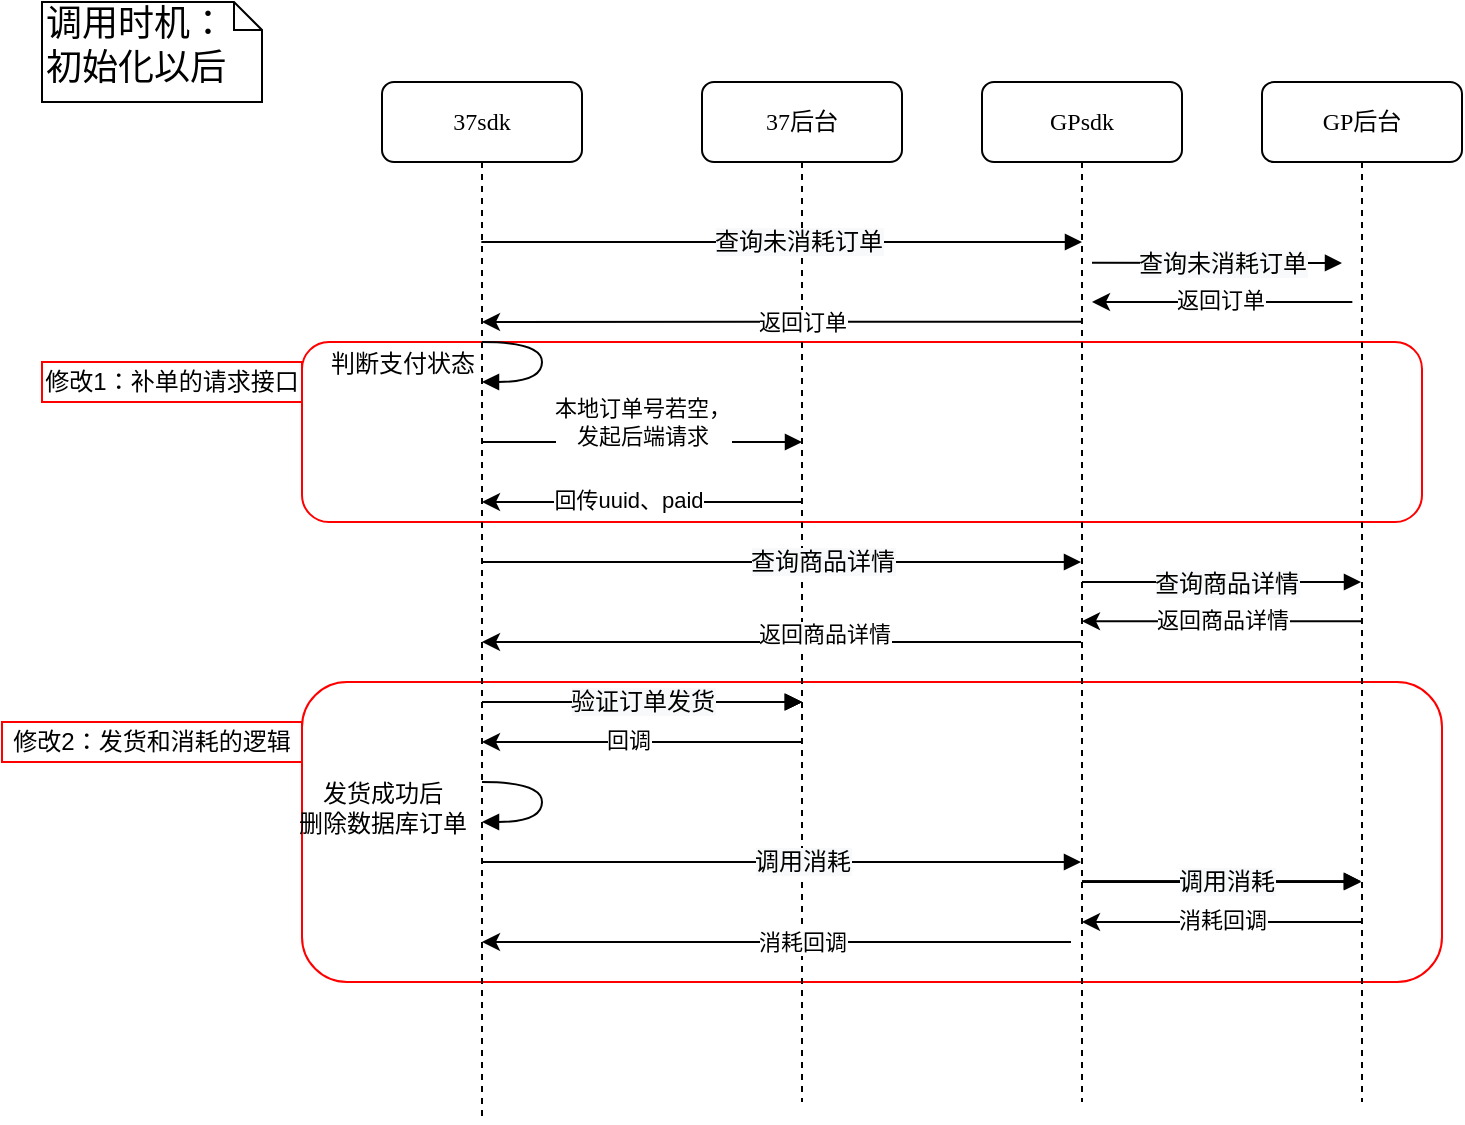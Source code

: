 <mxfile version="13.7.4" type="github">
  <diagram id="1cnJid6_njbCuUtxefit" name="Page-1">
    <mxGraphModel dx="1662" dy="762" grid="1" gridSize="10" guides="1" tooltips="1" connect="1" arrows="1" fold="1" page="1" pageScale="1" pageWidth="827" pageHeight="1169" math="0" shadow="0">
      <root>
        <mxCell id="0" />
        <mxCell id="1" parent="0" />
        <mxCell id="scO2GmfYYuCDnMHL7bil-2" value="" style="rounded=1;whiteSpace=wrap;html=1;strokeColor=#FF0000;" vertex="1" parent="1">
          <mxGeometry x="200" y="420" width="570" height="150" as="geometry" />
        </mxCell>
        <mxCell id="scO2GmfYYuCDnMHL7bil-1" value="" style="rounded=1;whiteSpace=wrap;html=1;strokeColor=#FF0000;" vertex="1" parent="1">
          <mxGeometry x="200" y="250" width="560" height="90" as="geometry" />
        </mxCell>
        <mxCell id="GKRDgaswz_O-gcdJ8R2l-1" value="37sdk" style="shape=umlLifeline;perimeter=lifelinePerimeter;whiteSpace=wrap;html=1;container=1;collapsible=0;recursiveResize=0;outlineConnect=0;rounded=1;shadow=0;comic=0;labelBackgroundColor=none;strokeWidth=1;fontFamily=Verdana;fontSize=12;align=center;" parent="1" vertex="1">
          <mxGeometry x="240" y="120" width="100" height="520" as="geometry" />
        </mxCell>
        <mxCell id="GKRDgaswz_O-gcdJ8R2l-2" value="37后台" style="shape=umlLifeline;perimeter=lifelinePerimeter;whiteSpace=wrap;html=1;container=1;collapsible=0;recursiveResize=0;outlineConnect=0;rounded=1;shadow=0;comic=0;labelBackgroundColor=none;strokeWidth=1;fontFamily=Verdana;fontSize=12;align=center;" parent="1" vertex="1">
          <mxGeometry x="400" y="120" width="100" height="510" as="geometry" />
        </mxCell>
        <mxCell id="GKRDgaswz_O-gcdJ8R2l-3" value="GPsdk" style="shape=umlLifeline;perimeter=lifelinePerimeter;whiteSpace=wrap;html=1;container=1;collapsible=0;recursiveResize=0;outlineConnect=0;rounded=1;shadow=0;comic=0;labelBackgroundColor=none;strokeWidth=1;fontFamily=Verdana;fontSize=12;align=center;" parent="1" vertex="1">
          <mxGeometry x="540" y="120" width="100" height="510" as="geometry" />
        </mxCell>
        <mxCell id="GKRDgaswz_O-gcdJ8R2l-4" value="GP后台" style="shape=umlLifeline;perimeter=lifelinePerimeter;whiteSpace=wrap;html=1;container=1;collapsible=0;recursiveResize=0;outlineConnect=0;rounded=1;shadow=0;comic=0;labelBackgroundColor=none;strokeWidth=1;fontFamily=Verdana;fontSize=12;align=center;" parent="1" vertex="1">
          <mxGeometry x="680" y="120" width="100" height="510" as="geometry" />
        </mxCell>
        <mxCell id="GKRDgaswz_O-gcdJ8R2l-5" value="" style="html=1;verticalAlign=bottom;endArrow=block;labelBackgroundColor=none;fontFamily=Verdana;fontSize=12;edgeStyle=elbowEdgeStyle;elbow=vertical;" parent="1" edge="1">
          <mxGeometry x="-0.509" relative="1" as="geometry">
            <mxPoint x="289.667" y="200" as="sourcePoint" />
            <Array as="points">
              <mxPoint x="310" y="200" />
            </Array>
            <mxPoint x="590" y="200" as="targetPoint" />
            <mxPoint as="offset" />
          </mxGeometry>
        </mxCell>
        <mxCell id="GKRDgaswz_O-gcdJ8R2l-6" value="&lt;span style=&quot;font-family: &amp;#34;verdana&amp;#34; ; font-size: 12px ; background-color: rgb(248 , 249 , 250)&quot;&gt;查询未消耗订单&lt;/span&gt;" style="edgeLabel;html=1;align=center;verticalAlign=middle;resizable=0;points=[];" parent="GKRDgaswz_O-gcdJ8R2l-5" vertex="1" connectable="0">
          <mxGeometry x="-0.488" y="-1" relative="1" as="geometry">
            <mxPoint x="80.83" y="-1" as="offset" />
          </mxGeometry>
        </mxCell>
        <mxCell id="GKRDgaswz_O-gcdJ8R2l-7" value="&lt;font style=&quot;font-size: 18px&quot;&gt;调用时机：&lt;br&gt;初始化以后&lt;/font&gt;" style="shape=note;whiteSpace=wrap;html=1;size=14;verticalAlign=top;align=left;spacingTop=-6;rounded=0;shadow=0;comic=0;labelBackgroundColor=none;strokeWidth=1;fontFamily=Verdana;fontSize=12" parent="1" vertex="1">
          <mxGeometry x="70" y="80" width="110" height="50" as="geometry" />
        </mxCell>
        <mxCell id="GKRDgaswz_O-gcdJ8R2l-8" value="" style="endArrow=classic;html=1;" parent="1" edge="1">
          <mxGeometry width="50" height="50" relative="1" as="geometry">
            <mxPoint x="725.17" y="230" as="sourcePoint" />
            <mxPoint x="595" y="230" as="targetPoint" />
            <Array as="points" />
          </mxGeometry>
        </mxCell>
        <mxCell id="GKRDgaswz_O-gcdJ8R2l-9" value="返回订单" style="edgeLabel;html=1;align=center;verticalAlign=middle;resizable=0;points=[];" parent="GKRDgaswz_O-gcdJ8R2l-8" vertex="1" connectable="0">
          <mxGeometry x="-0.249" y="-1" relative="1" as="geometry">
            <mxPoint x="-17.5" as="offset" />
          </mxGeometry>
        </mxCell>
        <mxCell id="GKRDgaswz_O-gcdJ8R2l-10" value="" style="html=1;verticalAlign=bottom;endArrow=block;labelBackgroundColor=none;fontFamily=Verdana;fontSize=12;edgeStyle=elbowEdgeStyle;elbow=vertical;" parent="1" edge="1">
          <mxGeometry relative="1" as="geometry">
            <mxPoint x="595" y="210.327" as="sourcePoint" />
            <mxPoint x="720" y="210.33" as="targetPoint" />
          </mxGeometry>
        </mxCell>
        <mxCell id="GKRDgaswz_O-gcdJ8R2l-11" value="&lt;span style=&quot;font-family: &amp;#34;verdana&amp;#34; ; font-size: 12px ; background-color: rgb(248 , 249 , 250)&quot;&gt;查询未消耗订单&lt;/span&gt;" style="edgeLabel;html=1;align=center;verticalAlign=middle;resizable=0;points=[];" parent="GKRDgaswz_O-gcdJ8R2l-10" vertex="1" connectable="0">
          <mxGeometry x="-0.159" y="-2" relative="1" as="geometry">
            <mxPoint x="12.83" y="-1.67" as="offset" />
          </mxGeometry>
        </mxCell>
        <mxCell id="GKRDgaswz_O-gcdJ8R2l-12" value="" style="endArrow=classic;html=1;exitX=0.5;exitY=0.379;exitDx=0;exitDy=0;exitPerimeter=0;" parent="1" edge="1">
          <mxGeometry width="50" height="50" relative="1" as="geometry">
            <mxPoint x="590" y="239.82" as="sourcePoint" />
            <mxPoint x="290" y="240" as="targetPoint" />
          </mxGeometry>
        </mxCell>
        <mxCell id="GKRDgaswz_O-gcdJ8R2l-13" value="返回订单" style="edgeLabel;html=1;align=center;verticalAlign=middle;resizable=0;points=[];" parent="GKRDgaswz_O-gcdJ8R2l-12" vertex="1" connectable="0">
          <mxGeometry x="0.255" y="2" relative="1" as="geometry">
            <mxPoint x="48" y="-1.93" as="offset" />
          </mxGeometry>
        </mxCell>
        <mxCell id="GKRDgaswz_O-gcdJ8R2l-14" value="" style="html=1;verticalAlign=bottom;endArrow=block;labelBackgroundColor=none;fontFamily=Verdana;fontSize=12;edgeStyle=elbowEdgeStyle;elbow=vertical;" parent="1" edge="1">
          <mxGeometry x="-0.509" relative="1" as="geometry">
            <mxPoint x="290" y="360" as="sourcePoint" />
            <Array as="points">
              <mxPoint x="400" y="360" />
              <mxPoint x="300" y="370" />
            </Array>
            <mxPoint x="589.5" y="360" as="targetPoint" />
            <mxPoint as="offset" />
          </mxGeometry>
        </mxCell>
        <mxCell id="GKRDgaswz_O-gcdJ8R2l-15" value="&lt;span style=&quot;font-family: &amp;#34;verdana&amp;#34; ; font-size: 12px ; background-color: rgb(248 , 249 , 250)&quot;&gt;查询商品详情&lt;/span&gt;" style="edgeLabel;html=1;align=center;verticalAlign=middle;resizable=0;points=[];" parent="GKRDgaswz_O-gcdJ8R2l-14" vertex="1" connectable="0">
          <mxGeometry x="-0.488" y="-1" relative="1" as="geometry">
            <mxPoint x="93.33" y="-1" as="offset" />
          </mxGeometry>
        </mxCell>
        <mxCell id="GKRDgaswz_O-gcdJ8R2l-16" value="" style="html=1;verticalAlign=bottom;endArrow=block;labelBackgroundColor=none;fontFamily=Verdana;fontSize=12;edgeStyle=elbowEdgeStyle;elbow=vertical;" parent="1" edge="1">
          <mxGeometry relative="1" as="geometry">
            <mxPoint x="590" y="370" as="sourcePoint" />
            <mxPoint x="729.5" y="370" as="targetPoint" />
            <Array as="points">
              <mxPoint x="610" y="370" />
            </Array>
          </mxGeometry>
        </mxCell>
        <mxCell id="GKRDgaswz_O-gcdJ8R2l-17" value="&lt;span style=&quot;font-family: &amp;#34;verdana&amp;#34; ; font-size: 12px ; background-color: rgb(248 , 249 , 250)&quot;&gt;查询商品详情&lt;/span&gt;" style="edgeLabel;html=1;align=center;verticalAlign=middle;resizable=0;points=[];" parent="GKRDgaswz_O-gcdJ8R2l-16" vertex="1" connectable="0">
          <mxGeometry x="-0.159" y="-2" relative="1" as="geometry">
            <mxPoint x="12.83" y="-1.67" as="offset" />
          </mxGeometry>
        </mxCell>
        <mxCell id="GKRDgaswz_O-gcdJ8R2l-18" value="" style="endArrow=classic;html=1;" parent="1" edge="1">
          <mxGeometry width="50" height="50" relative="1" as="geometry">
            <mxPoint x="729.5" y="389.58" as="sourcePoint" />
            <mxPoint x="590" y="389.58" as="targetPoint" />
            <Array as="points" />
          </mxGeometry>
        </mxCell>
        <mxCell id="GKRDgaswz_O-gcdJ8R2l-19" value="返回商品详情" style="edgeLabel;html=1;align=center;verticalAlign=middle;resizable=0;points=[];" parent="GKRDgaswz_O-gcdJ8R2l-18" vertex="1" connectable="0">
          <mxGeometry x="-0.249" y="-1" relative="1" as="geometry">
            <mxPoint x="-17.5" as="offset" />
          </mxGeometry>
        </mxCell>
        <mxCell id="GKRDgaswz_O-gcdJ8R2l-20" value="" style="endArrow=classic;html=1;" parent="1" edge="1">
          <mxGeometry width="50" height="50" relative="1" as="geometry">
            <mxPoint x="589.5" y="400" as="sourcePoint" />
            <mxPoint x="290" y="400" as="targetPoint" />
          </mxGeometry>
        </mxCell>
        <mxCell id="GKRDgaswz_O-gcdJ8R2l-21" value="返回商品详情" style="edgeLabel;html=1;align=center;verticalAlign=middle;resizable=0;points=[];" parent="GKRDgaswz_O-gcdJ8R2l-20" vertex="1" connectable="0">
          <mxGeometry x="0.255" y="2" relative="1" as="geometry">
            <mxPoint x="59.16" y="-5.85" as="offset" />
          </mxGeometry>
        </mxCell>
        <mxCell id="GKRDgaswz_O-gcdJ8R2l-22" value="" style="html=1;verticalAlign=bottom;endArrow=block;labelBackgroundColor=none;fontFamily=Verdana;fontSize=12;edgeStyle=elbowEdgeStyle;elbow=vertical;" parent="1" edge="1">
          <mxGeometry x="-0.509" relative="1" as="geometry">
            <mxPoint x="290" y="430" as="sourcePoint" />
            <Array as="points">
              <mxPoint x="300" y="430" />
            </Array>
            <mxPoint x="450" y="430" as="targetPoint" />
            <mxPoint as="offset" />
          </mxGeometry>
        </mxCell>
        <mxCell id="GKRDgaswz_O-gcdJ8R2l-23" value="&lt;span style=&quot;font-family: &amp;#34;verdana&amp;#34; ; font-size: 12px ; background-color: rgb(248 , 249 , 250)&quot;&gt;验证订单发货&lt;/span&gt;" style="edgeLabel;html=1;align=center;verticalAlign=middle;resizable=0;points=[];" parent="GKRDgaswz_O-gcdJ8R2l-22" vertex="1" connectable="0">
          <mxGeometry x="-0.488" y="-1" relative="1" as="geometry">
            <mxPoint x="39.17" y="-1" as="offset" />
          </mxGeometry>
        </mxCell>
        <mxCell id="GKRDgaswz_O-gcdJ8R2l-24" value="" style="endArrow=classic;html=1;" parent="1" edge="1">
          <mxGeometry width="50" height="50" relative="1" as="geometry">
            <mxPoint x="450.33" y="450" as="sourcePoint" />
            <mxPoint x="289.997" y="450" as="targetPoint" />
            <Array as="points" />
          </mxGeometry>
        </mxCell>
        <mxCell id="GKRDgaswz_O-gcdJ8R2l-25" value="回调" style="edgeLabel;html=1;align=center;verticalAlign=middle;resizable=0;points=[];" parent="GKRDgaswz_O-gcdJ8R2l-24" vertex="1" connectable="0">
          <mxGeometry x="-0.249" y="-1" relative="1" as="geometry">
            <mxPoint x="-27.5" as="offset" />
          </mxGeometry>
        </mxCell>
        <mxCell id="GKRDgaswz_O-gcdJ8R2l-26" value="发货成功后&lt;br&gt;删除数据库订单" style="html=1;verticalAlign=bottom;endArrow=block;labelBackgroundColor=none;fontFamily=Verdana;fontSize=12;elbow=vertical;edgeStyle=orthogonalEdgeStyle;curved=1;" parent="1" edge="1">
          <mxGeometry x="1" y="51" relative="1" as="geometry">
            <mxPoint x="290" y="470" as="sourcePoint" />
            <mxPoint x="290" y="490" as="targetPoint" />
            <Array as="points">
              <mxPoint x="320" y="470" />
              <mxPoint x="320" y="490" />
            </Array>
            <mxPoint x="-50" y="-41" as="offset" />
          </mxGeometry>
        </mxCell>
        <mxCell id="GKRDgaswz_O-gcdJ8R2l-27" value="" style="html=1;verticalAlign=bottom;endArrow=block;labelBackgroundColor=none;fontFamily=Verdana;fontSize=12;edgeStyle=elbowEdgeStyle;elbow=vertical;" parent="1" edge="1">
          <mxGeometry x="-0.509" relative="1" as="geometry">
            <mxPoint x="290" y="510" as="sourcePoint" />
            <Array as="points">
              <mxPoint x="300" y="510" />
            </Array>
            <mxPoint x="589.5" y="510" as="targetPoint" />
            <mxPoint as="offset" />
          </mxGeometry>
        </mxCell>
        <mxCell id="GKRDgaswz_O-gcdJ8R2l-28" value="&lt;span style=&quot;font-family: &amp;#34;verdana&amp;#34; ; font-size: 12px ; background-color: rgb(248 , 249 , 250)&quot;&gt;调用消耗&lt;/span&gt;" style="edgeLabel;html=1;align=center;verticalAlign=middle;resizable=0;points=[];" parent="GKRDgaswz_O-gcdJ8R2l-27" vertex="1" connectable="0">
          <mxGeometry x="-0.488" y="-1" relative="1" as="geometry">
            <mxPoint x="83.33" y="-1" as="offset" />
          </mxGeometry>
        </mxCell>
        <mxCell id="GKRDgaswz_O-gcdJ8R2l-29" value="" style="endArrow=classic;html=1;" parent="1" edge="1">
          <mxGeometry width="50" height="50" relative="1" as="geometry">
            <mxPoint x="584.5" y="550" as="sourcePoint" />
            <mxPoint x="290" y="550" as="targetPoint" />
          </mxGeometry>
        </mxCell>
        <mxCell id="GKRDgaswz_O-gcdJ8R2l-30" value="消耗回调" style="edgeLabel;html=1;align=center;verticalAlign=middle;resizable=0;points=[];" parent="GKRDgaswz_O-gcdJ8R2l-29" vertex="1" connectable="0">
          <mxGeometry x="0.255" y="2" relative="1" as="geometry">
            <mxPoint x="50.5" y="-2.0" as="offset" />
          </mxGeometry>
        </mxCell>
        <mxCell id="GKRDgaswz_O-gcdJ8R2l-31" value="" style="html=1;verticalAlign=bottom;endArrow=block;labelBackgroundColor=none;fontFamily=Verdana;fontSize=12;edgeStyle=elbowEdgeStyle;elbow=vertical;" parent="1" edge="1">
          <mxGeometry relative="1" as="geometry">
            <mxPoint x="590" y="520" as="sourcePoint" />
            <mxPoint x="729.5" y="520" as="targetPoint" />
            <Array as="points">
              <mxPoint x="610" y="520" />
            </Array>
          </mxGeometry>
        </mxCell>
        <mxCell id="GKRDgaswz_O-gcdJ8R2l-32" value="&lt;span style=&quot;font-family: &amp;#34;verdana&amp;#34; ; font-size: 12px ; background-color: rgb(248 , 249 , 250)&quot;&gt;调用消耗&lt;/span&gt;" style="edgeLabel;html=1;align=center;verticalAlign=middle;resizable=0;points=[];" parent="GKRDgaswz_O-gcdJ8R2l-31" vertex="1" connectable="0">
          <mxGeometry x="-0.159" y="-2" relative="1" as="geometry">
            <mxPoint x="12.83" y="-1.67" as="offset" />
          </mxGeometry>
        </mxCell>
        <mxCell id="GKRDgaswz_O-gcdJ8R2l-33" value="" style="endArrow=classic;html=1;" parent="1" edge="1">
          <mxGeometry width="50" height="50" relative="1" as="geometry">
            <mxPoint x="729.5" y="540" as="sourcePoint" />
            <mxPoint x="590" y="540" as="targetPoint" />
            <Array as="points" />
          </mxGeometry>
        </mxCell>
        <mxCell id="GKRDgaswz_O-gcdJ8R2l-34" value="消耗回调" style="edgeLabel;html=1;align=center;verticalAlign=middle;resizable=0;points=[];" parent="GKRDgaswz_O-gcdJ8R2l-33" vertex="1" connectable="0">
          <mxGeometry x="-0.249" y="-1" relative="1" as="geometry">
            <mxPoint x="-17.5" as="offset" />
          </mxGeometry>
        </mxCell>
        <mxCell id="GKRDgaswz_O-gcdJ8R2l-35" value="" style="html=1;verticalAlign=bottom;endArrow=block;labelBackgroundColor=none;fontFamily=Verdana;fontSize=12;edgeStyle=elbowEdgeStyle;elbow=vertical;" parent="1" edge="1">
          <mxGeometry relative="1" as="geometry">
            <mxPoint x="590" y="519.58" as="sourcePoint" />
            <mxPoint x="729.5" y="519.58" as="targetPoint" />
            <Array as="points">
              <mxPoint x="610" y="519.58" />
            </Array>
          </mxGeometry>
        </mxCell>
        <mxCell id="GKRDgaswz_O-gcdJ8R2l-36" value="&lt;span style=&quot;font-family: &amp;#34;verdana&amp;#34; ; font-size: 12px ; background-color: rgb(248 , 249 , 250)&quot;&gt;调用消耗&lt;/span&gt;" style="edgeLabel;html=1;align=center;verticalAlign=middle;resizable=0;points=[];" parent="GKRDgaswz_O-gcdJ8R2l-35" vertex="1" connectable="0">
          <mxGeometry x="-0.159" y="-2" relative="1" as="geometry">
            <mxPoint x="12.83" y="-1.67" as="offset" />
          </mxGeometry>
        </mxCell>
        <mxCell id="GKRDgaswz_O-gcdJ8R2l-37" value="" style="html=1;verticalAlign=bottom;endArrow=block;labelBackgroundColor=none;fontFamily=Verdana;fontSize=12;edgeStyle=elbowEdgeStyle;elbow=vertical;" parent="1" edge="1">
          <mxGeometry relative="1" as="geometry">
            <mxPoint x="590" y="519.58" as="sourcePoint" />
            <mxPoint x="729.5" y="519.58" as="targetPoint" />
            <Array as="points">
              <mxPoint x="610" y="519.58" />
            </Array>
          </mxGeometry>
        </mxCell>
        <mxCell id="GKRDgaswz_O-gcdJ8R2l-38" value="&lt;span style=&quot;font-family: &amp;#34;verdana&amp;#34; ; font-size: 12px ; background-color: rgb(248 , 249 , 250)&quot;&gt;调用消耗&lt;/span&gt;" style="edgeLabel;html=1;align=center;verticalAlign=middle;resizable=0;points=[];" parent="GKRDgaswz_O-gcdJ8R2l-37" vertex="1" connectable="0">
          <mxGeometry x="-0.159" y="-2" relative="1" as="geometry">
            <mxPoint x="12.83" y="-1.67" as="offset" />
          </mxGeometry>
        </mxCell>
        <mxCell id="GKRDgaswz_O-gcdJ8R2l-39" value="" style="html=1;verticalAlign=bottom;endArrow=block;labelBackgroundColor=none;fontFamily=Verdana;fontSize=12;edgeStyle=elbowEdgeStyle;elbow=vertical;" parent="1" edge="1">
          <mxGeometry x="-0.509" relative="1" as="geometry">
            <mxPoint x="290" y="430" as="sourcePoint" />
            <Array as="points">
              <mxPoint x="300" y="430" />
            </Array>
            <mxPoint x="450" y="430" as="targetPoint" />
            <mxPoint as="offset" />
          </mxGeometry>
        </mxCell>
        <mxCell id="GKRDgaswz_O-gcdJ8R2l-40" value="&lt;span style=&quot;font-family: &amp;#34;verdana&amp;#34; ; font-size: 12px ; background-color: rgb(248 , 249 , 250)&quot;&gt;验证订单发货&lt;/span&gt;" style="edgeLabel;html=1;align=center;verticalAlign=middle;resizable=0;points=[];" parent="GKRDgaswz_O-gcdJ8R2l-39" vertex="1" connectable="0">
          <mxGeometry x="-0.488" y="-1" relative="1" as="geometry">
            <mxPoint x="39.17" y="-1" as="offset" />
          </mxGeometry>
        </mxCell>
        <mxCell id="GKRDgaswz_O-gcdJ8R2l-41" value="" style="html=1;verticalAlign=bottom;endArrow=block;labelBackgroundColor=none;fontFamily=Verdana;fontSize=12;edgeStyle=elbowEdgeStyle;elbow=vertical;" parent="1" edge="1">
          <mxGeometry x="-0.509" relative="1" as="geometry">
            <mxPoint x="290" y="430" as="sourcePoint" />
            <Array as="points">
              <mxPoint x="300" y="430" />
            </Array>
            <mxPoint x="450" y="430" as="targetPoint" />
            <mxPoint as="offset" />
          </mxGeometry>
        </mxCell>
        <mxCell id="GKRDgaswz_O-gcdJ8R2l-42" value="&lt;span style=&quot;font-family: &amp;#34;verdana&amp;#34; ; font-size: 12px ; background-color: rgb(248 , 249 , 250)&quot;&gt;验证订单发货&lt;/span&gt;" style="edgeLabel;html=1;align=center;verticalAlign=middle;resizable=0;points=[];" parent="GKRDgaswz_O-gcdJ8R2l-41" vertex="1" connectable="0">
          <mxGeometry x="-0.488" y="-1" relative="1" as="geometry">
            <mxPoint x="39.17" y="-1" as="offset" />
          </mxGeometry>
        </mxCell>
        <mxCell id="GKRDgaswz_O-gcdJ8R2l-43" value="判断支付状态" style="html=1;verticalAlign=bottom;endArrow=block;labelBackgroundColor=none;fontFamily=Verdana;fontSize=12;elbow=vertical;edgeStyle=orthogonalEdgeStyle;curved=1;" parent="1" edge="1">
          <mxGeometry x="1" y="40" relative="1" as="geometry">
            <mxPoint x="290" y="250" as="sourcePoint" />
            <mxPoint x="290" y="270" as="targetPoint" />
            <Array as="points">
              <mxPoint x="320" y="250" />
              <mxPoint x="320" y="270" />
            </Array>
            <mxPoint x="-40" y="-40" as="offset" />
          </mxGeometry>
        </mxCell>
        <mxCell id="GKRDgaswz_O-gcdJ8R2l-44" value="" style="html=1;verticalAlign=bottom;endArrow=block;labelBackgroundColor=none;fontFamily=Verdana;fontSize=12;edgeStyle=elbowEdgeStyle;elbow=vertical;" parent="1" edge="1">
          <mxGeometry x="-0.509" relative="1" as="geometry">
            <mxPoint x="290" y="430" as="sourcePoint" />
            <Array as="points">
              <mxPoint x="300" y="430" />
            </Array>
            <mxPoint x="450" y="430" as="targetPoint" />
            <mxPoint as="offset" />
          </mxGeometry>
        </mxCell>
        <mxCell id="GKRDgaswz_O-gcdJ8R2l-45" value="&lt;span style=&quot;font-family: &amp;#34;verdana&amp;#34; ; font-size: 12px ; background-color: rgb(248 , 249 , 250)&quot;&gt;验证订单发货&lt;/span&gt;" style="edgeLabel;html=1;align=center;verticalAlign=middle;resizable=0;points=[];" parent="GKRDgaswz_O-gcdJ8R2l-44" vertex="1" connectable="0">
          <mxGeometry x="-0.488" y="-1" relative="1" as="geometry">
            <mxPoint x="39.17" y="-1" as="offset" />
          </mxGeometry>
        </mxCell>
        <mxCell id="GKRDgaswz_O-gcdJ8R2l-46" value="" style="endArrow=classic;html=1;" parent="1" edge="1">
          <mxGeometry width="50" height="50" relative="1" as="geometry">
            <mxPoint x="450.33" y="330" as="sourcePoint" />
            <mxPoint x="289.997" y="330" as="targetPoint" />
            <Array as="points" />
          </mxGeometry>
        </mxCell>
        <mxCell id="GKRDgaswz_O-gcdJ8R2l-47" value="回传uuid、paid" style="edgeLabel;html=1;align=center;verticalAlign=middle;resizable=0;points=[];" parent="GKRDgaswz_O-gcdJ8R2l-46" vertex="1" connectable="0">
          <mxGeometry x="-0.249" y="-1" relative="1" as="geometry">
            <mxPoint x="-27.5" as="offset" />
          </mxGeometry>
        </mxCell>
        <mxCell id="GKRDgaswz_O-gcdJ8R2l-48" value="" style="html=1;verticalAlign=bottom;endArrow=block;labelBackgroundColor=none;fontFamily=Verdana;fontSize=12;edgeStyle=elbowEdgeStyle;elbow=vertical;" parent="1" edge="1">
          <mxGeometry x="-0.509" relative="1" as="geometry">
            <mxPoint x="290" y="300" as="sourcePoint" />
            <Array as="points">
              <mxPoint x="300" y="300" />
            </Array>
            <mxPoint x="450" y="300" as="targetPoint" />
            <mxPoint as="offset" />
          </mxGeometry>
        </mxCell>
        <mxCell id="GKRDgaswz_O-gcdJ8R2l-49" value="&lt;font face=&quot;verdana&quot;&gt;本地订单号若空，&lt;br&gt;发起后端请求&lt;/font&gt;" style="edgeLabel;html=1;align=center;verticalAlign=middle;resizable=0;points=[];" parent="GKRDgaswz_O-gcdJ8R2l-48" vertex="1" connectable="0">
          <mxGeometry x="-0.488" y="-1" relative="1" as="geometry">
            <mxPoint x="39.17" y="-11" as="offset" />
          </mxGeometry>
        </mxCell>
        <mxCell id="scO2GmfYYuCDnMHL7bil-3" value="修改1：补单的请求接口" style="text;html=1;strokeColor=#FF0000;fillColor=none;align=center;verticalAlign=middle;whiteSpace=wrap;rounded=0;" vertex="1" parent="1">
          <mxGeometry x="70" y="260" width="130" height="20" as="geometry" />
        </mxCell>
        <mxCell id="scO2GmfYYuCDnMHL7bil-4" value="修改2：发货和消耗的逻辑" style="text;html=1;strokeColor=#FF0000;fillColor=none;align=center;verticalAlign=middle;whiteSpace=wrap;rounded=0;" vertex="1" parent="1">
          <mxGeometry x="50" y="440" width="150" height="20" as="geometry" />
        </mxCell>
      </root>
    </mxGraphModel>
  </diagram>
</mxfile>
